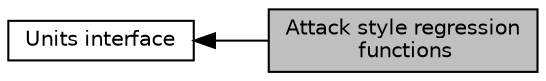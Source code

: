 digraph "Attack style regression functions"
{
  edge [fontname="Helvetica",fontsize="10",labelfontname="Helvetica",labelfontsize="10"];
  node [fontname="Helvetica",fontsize="10",shape=record];
  rankdir=LR;
  Node0 [label="Attack style regression\l functions",height=0.2,width=0.4,color="black", fillcolor="grey75", style="filled", fontcolor="black"];
  Node1 [label="Units interface",height=0.2,width=0.4,color="black", fillcolor="white", style="filled",URL="$group__units__interface.html"];
  Node1->Node0 [shape=plaintext, dir="back", style="solid"];
}
